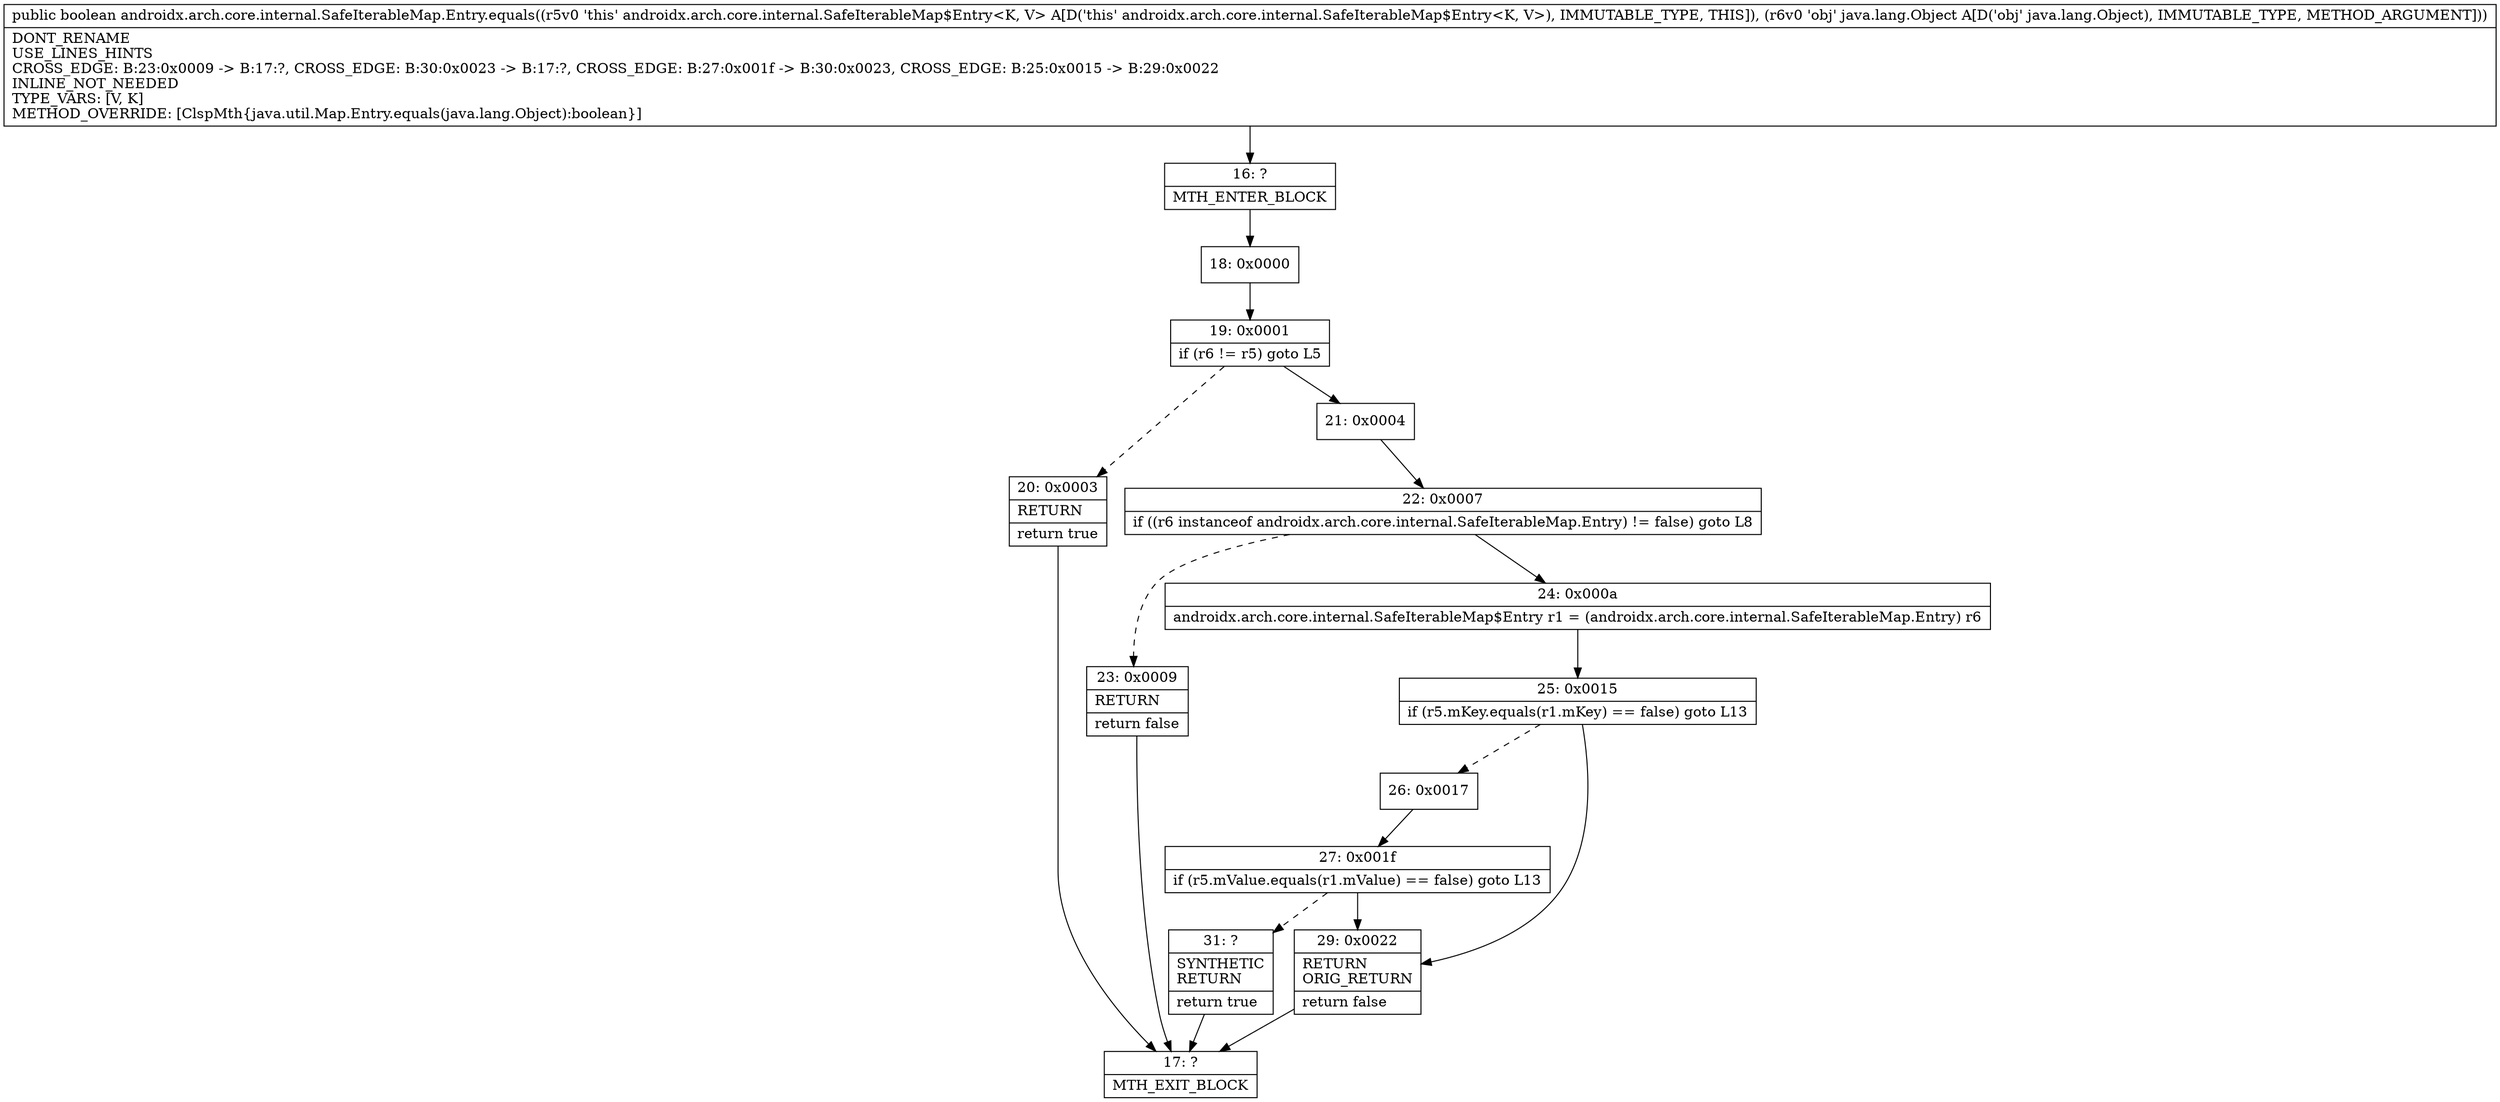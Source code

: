 digraph "CFG forandroidx.arch.core.internal.SafeIterableMap.Entry.equals(Ljava\/lang\/Object;)Z" {
Node_16 [shape=record,label="{16\:\ ?|MTH_ENTER_BLOCK\l}"];
Node_18 [shape=record,label="{18\:\ 0x0000}"];
Node_19 [shape=record,label="{19\:\ 0x0001|if (r6 != r5) goto L5\l}"];
Node_20 [shape=record,label="{20\:\ 0x0003|RETURN\l|return true\l}"];
Node_17 [shape=record,label="{17\:\ ?|MTH_EXIT_BLOCK\l}"];
Node_21 [shape=record,label="{21\:\ 0x0004}"];
Node_22 [shape=record,label="{22\:\ 0x0007|if ((r6 instanceof androidx.arch.core.internal.SafeIterableMap.Entry) != false) goto L8\l}"];
Node_23 [shape=record,label="{23\:\ 0x0009|RETURN\l|return false\l}"];
Node_24 [shape=record,label="{24\:\ 0x000a|androidx.arch.core.internal.SafeIterableMap$Entry r1 = (androidx.arch.core.internal.SafeIterableMap.Entry) r6\l}"];
Node_25 [shape=record,label="{25\:\ 0x0015|if (r5.mKey.equals(r1.mKey) == false) goto L13\l}"];
Node_26 [shape=record,label="{26\:\ 0x0017}"];
Node_27 [shape=record,label="{27\:\ 0x001f|if (r5.mValue.equals(r1.mValue) == false) goto L13\l}"];
Node_31 [shape=record,label="{31\:\ ?|SYNTHETIC\lRETURN\l|return true\l}"];
Node_29 [shape=record,label="{29\:\ 0x0022|RETURN\lORIG_RETURN\l|return false\l}"];
MethodNode[shape=record,label="{public boolean androidx.arch.core.internal.SafeIterableMap.Entry.equals((r5v0 'this' androidx.arch.core.internal.SafeIterableMap$Entry\<K, V\> A[D('this' androidx.arch.core.internal.SafeIterableMap$Entry\<K, V\>), IMMUTABLE_TYPE, THIS]), (r6v0 'obj' java.lang.Object A[D('obj' java.lang.Object), IMMUTABLE_TYPE, METHOD_ARGUMENT]))  | DONT_RENAME\lUSE_LINES_HINTS\lCROSS_EDGE: B:23:0x0009 \-\> B:17:?, CROSS_EDGE: B:30:0x0023 \-\> B:17:?, CROSS_EDGE: B:27:0x001f \-\> B:30:0x0023, CROSS_EDGE: B:25:0x0015 \-\> B:29:0x0022\lINLINE_NOT_NEEDED\lTYPE_VARS: [V, K]\lMETHOD_OVERRIDE: [ClspMth\{java.util.Map.Entry.equals(java.lang.Object):boolean\}]\l}"];
MethodNode -> Node_16;Node_16 -> Node_18;
Node_18 -> Node_19;
Node_19 -> Node_20[style=dashed];
Node_19 -> Node_21;
Node_20 -> Node_17;
Node_21 -> Node_22;
Node_22 -> Node_23[style=dashed];
Node_22 -> Node_24;
Node_23 -> Node_17;
Node_24 -> Node_25;
Node_25 -> Node_26[style=dashed];
Node_25 -> Node_29;
Node_26 -> Node_27;
Node_27 -> Node_29;
Node_27 -> Node_31[style=dashed];
Node_31 -> Node_17;
Node_29 -> Node_17;
}

